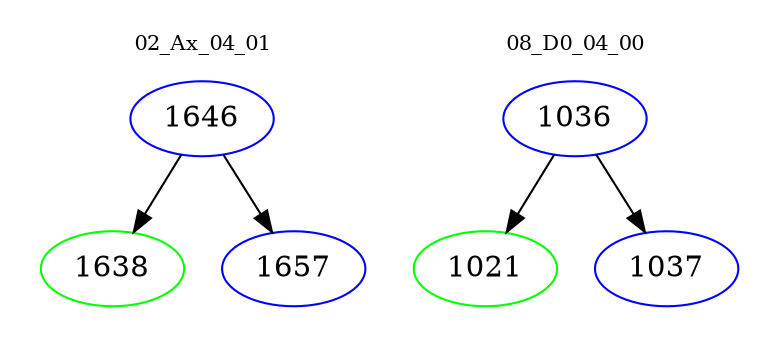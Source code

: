 digraph{
subgraph cluster_0 {
color = white
label = "02_Ax_04_01";
fontsize=10;
T0_1646 [label="1646", color="blue"]
T0_1646 -> T0_1638 [color="black"]
T0_1638 [label="1638", color="green"]
T0_1646 -> T0_1657 [color="black"]
T0_1657 [label="1657", color="blue"]
}
subgraph cluster_1 {
color = white
label = "08_D0_04_00";
fontsize=10;
T1_1036 [label="1036", color="blue"]
T1_1036 -> T1_1021 [color="black"]
T1_1021 [label="1021", color="green"]
T1_1036 -> T1_1037 [color="black"]
T1_1037 [label="1037", color="blue"]
}
}
